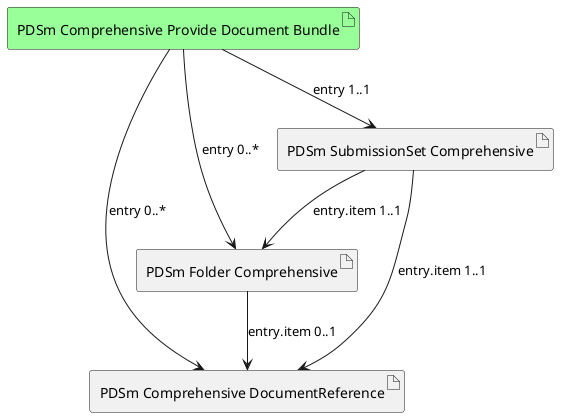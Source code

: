 @startuml



artifact "PDSm Comprehensive Provide Document Bundle" as cbu #99FF99
artifact "PDSm Comprehensive DocumentReference" as cdr
artifact "PDSm Folder Comprehensive" as fc
artifact "PDSm SubmissionSet Comprehensive" as ssc



url of cdr is  [[StructureDefinition-pdsm-comprehensive-document-reference.html]]

url of fc [[StructureDefinition-pdsm-folder-comprehensive.html]]

url of ssc [[StructureDefinition-pdsm-submissionset-comprehensive.html]]

url of cbu is  [[StructureDefinition-pdsm-comprehensive-provide-document-bundle.html]]


' #########################################
' # Comprehensive Provide Document Bundle #
' #########################################
cbu --> ssc : entry 1..1
cbu --> cdr : entry 0..*
cbu --> fc : entry 0..*


' ########################
' # Folder Comprehensive #
' ########################
fc --> cdr : entry.item 0..1



' ###############################
' # SubmissionSet Comprehensive #
' ###############################
ssc --> cdr : entry.item 1..1
ssc --> fc : entry.item 1..1



@enduml